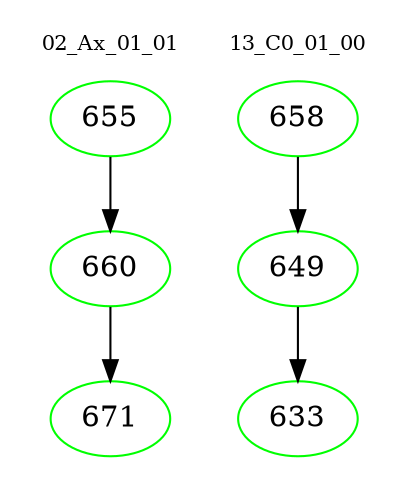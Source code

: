 digraph{
subgraph cluster_0 {
color = white
label = "02_Ax_01_01";
fontsize=10;
T0_655 [label="655", color="green"]
T0_655 -> T0_660 [color="black"]
T0_660 [label="660", color="green"]
T0_660 -> T0_671 [color="black"]
T0_671 [label="671", color="green"]
}
subgraph cluster_1 {
color = white
label = "13_C0_01_00";
fontsize=10;
T1_658 [label="658", color="green"]
T1_658 -> T1_649 [color="black"]
T1_649 [label="649", color="green"]
T1_649 -> T1_633 [color="black"]
T1_633 [label="633", color="green"]
}
}
